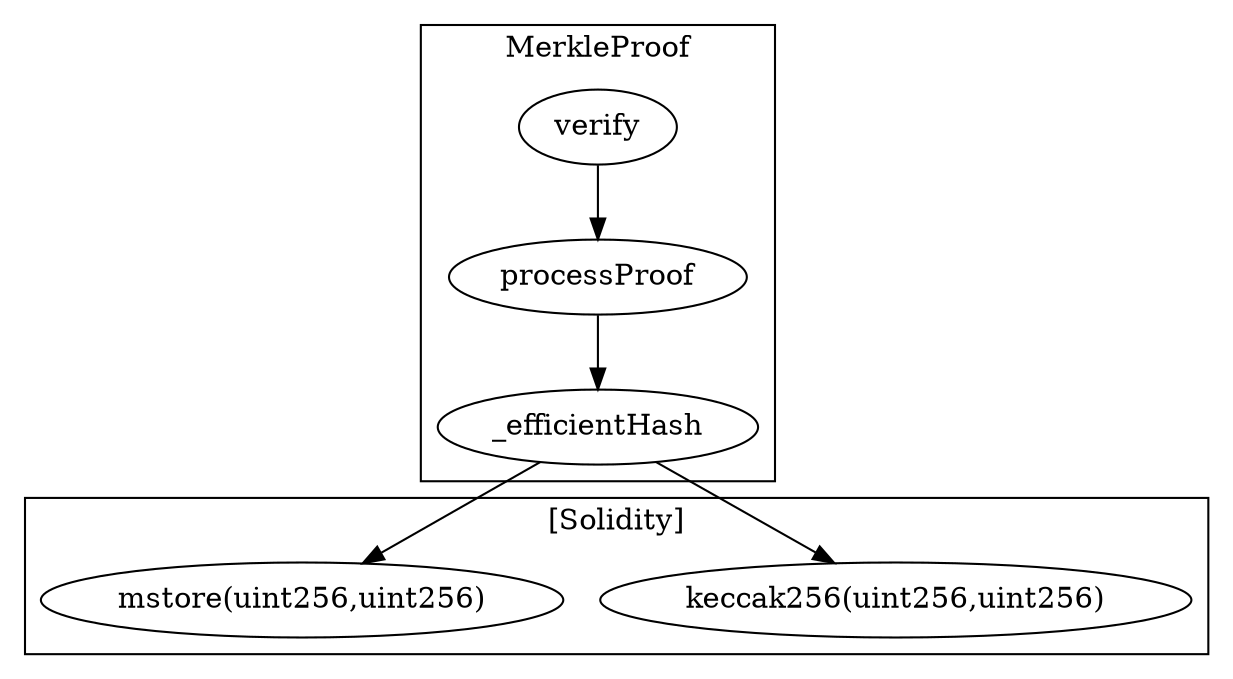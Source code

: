 strict digraph {
subgraph cluster_3776_MerkleProof {
label = "MerkleProof"
"3776_verify" [label="verify"]
"3776_processProof" [label="processProof"]
"3776__efficientHash" [label="_efficientHash"]
"3776_verify" -> "3776_processProof"
"3776_processProof" -> "3776__efficientHash"
}subgraph cluster_solidity {
label = "[Solidity]"
"keccak256(uint256,uint256)" 
"mstore(uint256,uint256)" 
"3776__efficientHash" -> "keccak256(uint256,uint256)"
"3776__efficientHash" -> "mstore(uint256,uint256)"
}
}